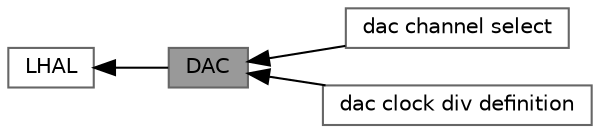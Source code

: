 digraph "DAC"
{
 // LATEX_PDF_SIZE
  bgcolor="transparent";
  edge [fontname=Helvetica,fontsize=10,labelfontname=Helvetica,labelfontsize=10];
  node [fontname=Helvetica,fontsize=10,shape=box,height=0.2,width=0.4];
  rankdir=LR;
  Node1 [label="DAC",height=0.2,width=0.4,color="gray40", fillcolor="grey60", style="filled", fontcolor="black",tooltip=" "];
  Node4 [label="dac channel select",height=0.2,width=0.4,color="grey40", fillcolor="white", style="filled",URL="$group___d_a_c___c_h_a_n_n_e_l.html",tooltip=" "];
  Node3 [label="dac clock div definition",height=0.2,width=0.4,color="grey40", fillcolor="white", style="filled",URL="$group___d_a_c___c_l_k___d_i_v.html",tooltip=" "];
  Node2 [label="LHAL",height=0.2,width=0.4,color="grey40", fillcolor="white", style="filled",URL="$group___l_h_a_l.html",tooltip=" "];
  Node2->Node1 [shape=plaintext, dir="back", style="solid"];
  Node1->Node3 [shape=plaintext, dir="back", style="solid"];
  Node1->Node4 [shape=plaintext, dir="back", style="solid"];
}
